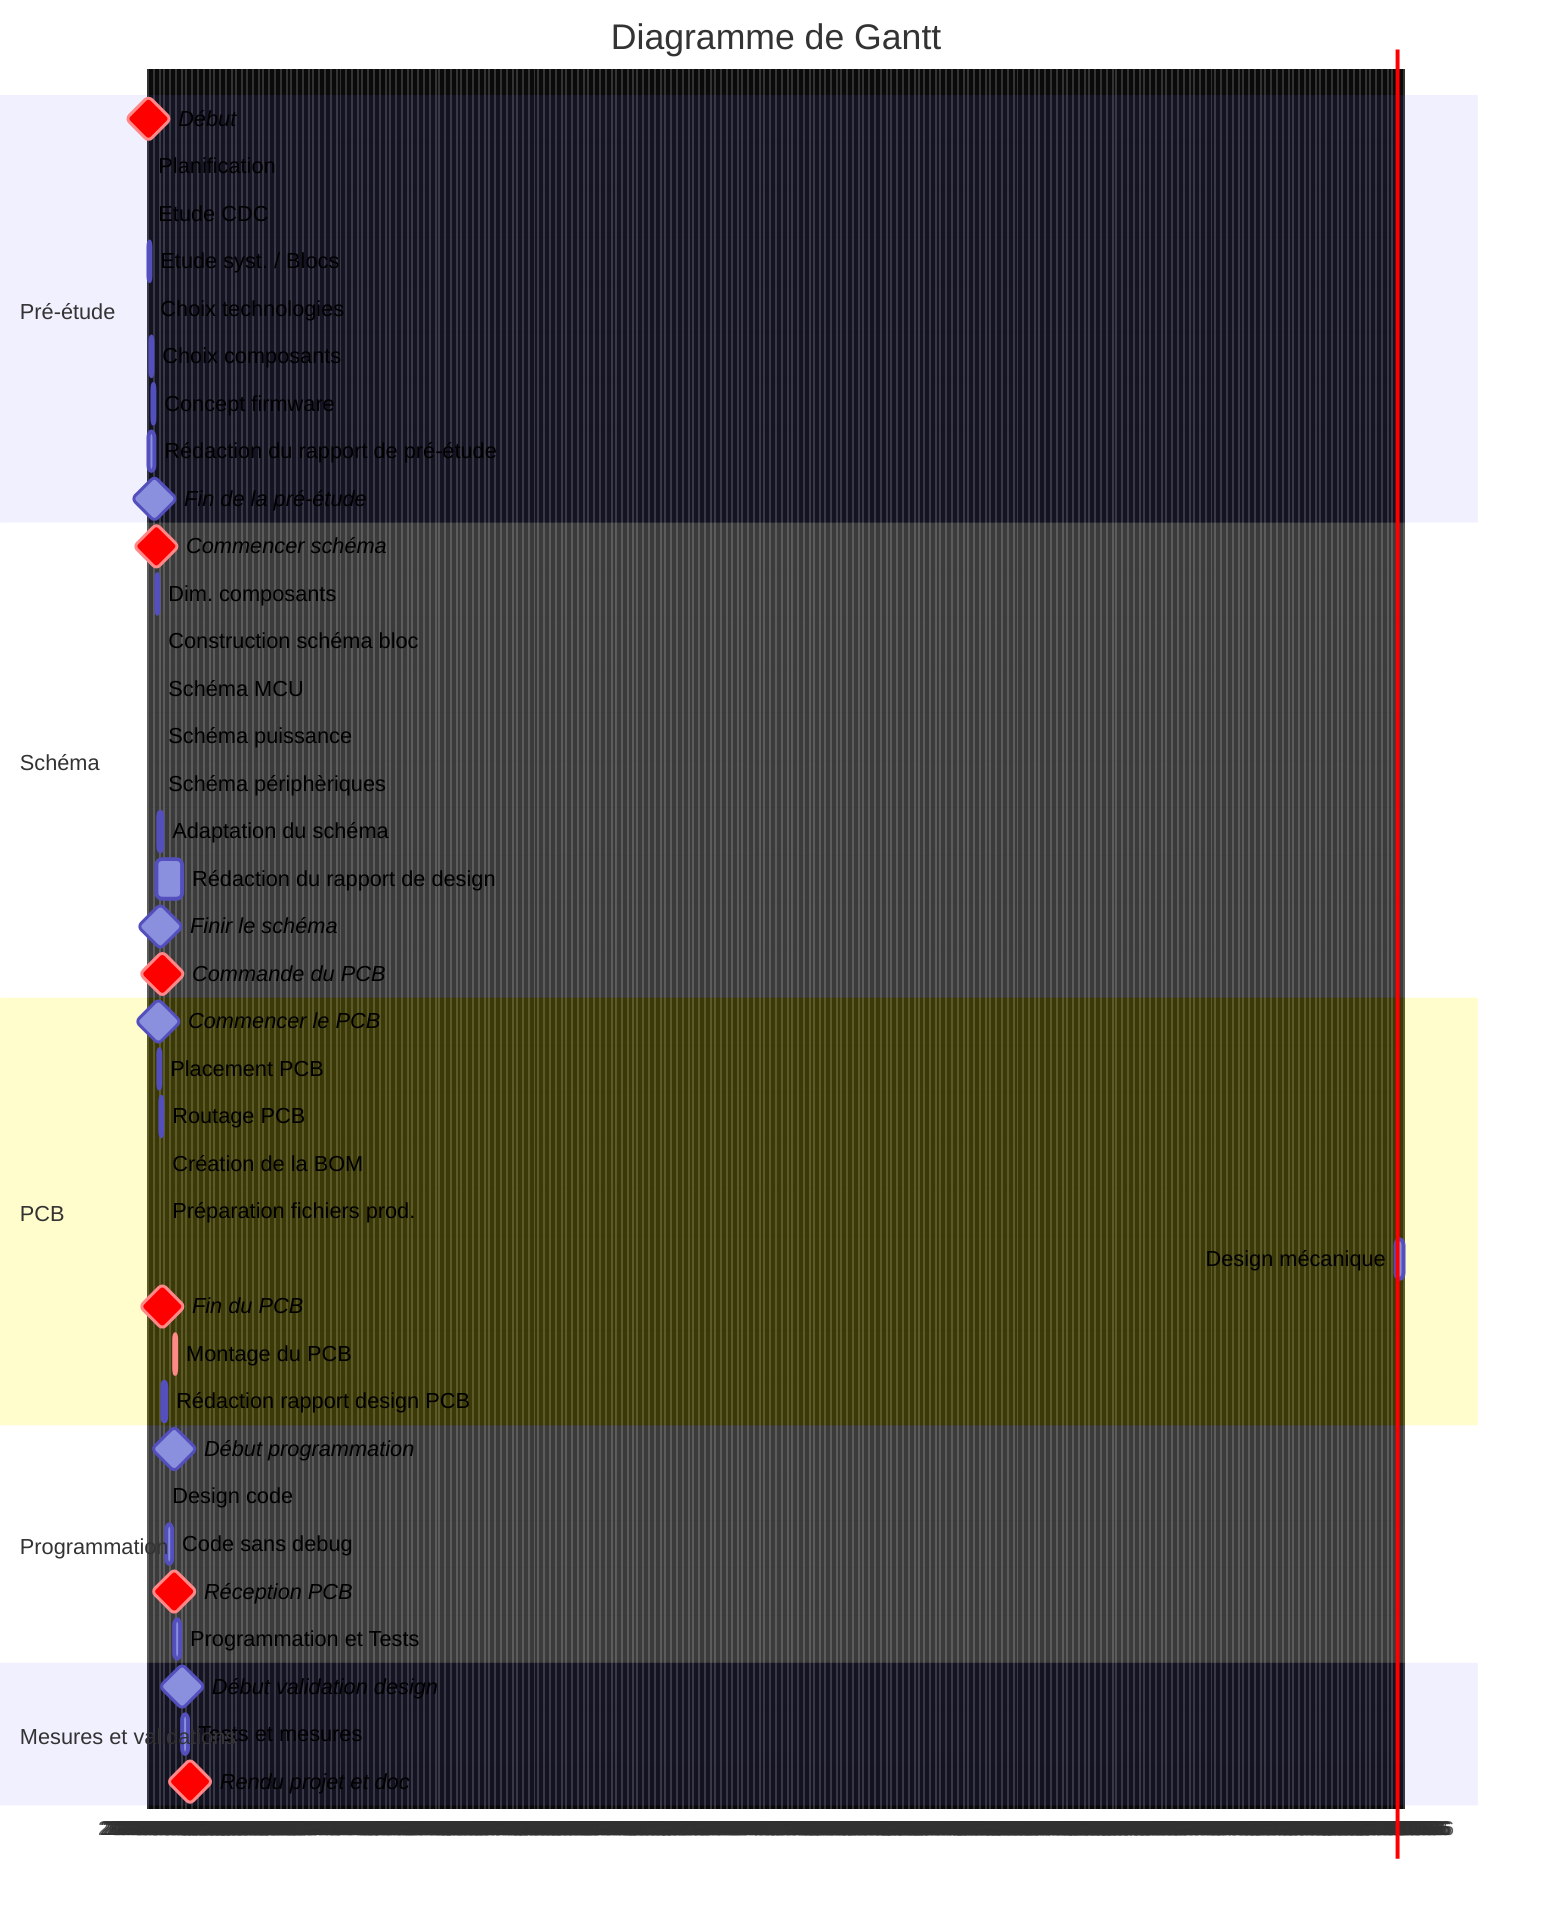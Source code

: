 gantt
    title Diagramme de Gantt
    dateFormat DD-MM-YYYY 
    axisFormat %Y-%d-%m
    tickInterval 1day
    section Pré-étude
        Début                       :crit, milestone, 07-08-2023, 0d
                Planification               :a1, 07-08-2023, 4h
        Etude CDC                   :a2, after a1, 4h
        Etude syst. / Blocs         :a3, after a2, 1d
        Choix technologies          :a4, after a3, 1d
        Choix composants            :a5, after a4, 1d
        Concept firmware            :a6, after a5, 40h
        Rédaction du rapport de pré-étude   :a0, 07-08-2023, 5d
        Fin de la pré-étude         :milestone, 12-08-2023, Od
    section Schéma
        Commencer schéma            :crit, milestone, 14-08-2023, 0d
        Dim. composants             : 14-08-2023, 1d
        Construction schéma bloc    :b1, 15-08-2023, 4h
        Schéma MCU                  :b2, after b1, 20h
        Schéma puissance            :b3, after b1, 5h
        Schéma périphèriques        :b4, after b1, 19h
        Adaptation du schéma      :b5, after b4, 2d
        Rédaction du rapport de design   :b0, 14-08-2023, 21d
        Finir le schéma             :milestone, 17-08-2023, Od
        Commande du PCB             :crit, milestone, 19-08-2023, Od
    section PCB
        Commencer le PCB            :milestone, 16-08-2023, 0d
        Placement PCB               :b8, after b4, 1d
        Routage PCB                 :after b8, 2d
        Création de la BOM          :18-08-2023, 1d
        Préparation fichiers prod.  :crit, 18-08-2023, 1d
        Design mécanique            :c2, after c1, 6d
        Fin du PCB                  :crit, milestone, 19-08-2023, 0d
        Montage du PCB              :crit, 28-08-2023, 2d
        Rédaction rapport design PCB    :18-08-2023, 4d
    section Programmation
        Début programmation      :milestone, 28-08-2023, 0d
        Design code              :18-08-2023, 1d
        Code sans debug          :21-08-2023, 5d
        Réception PCB            :crit, milestone, 28-08-2023, 0d
        Programmation et Tests   :28-08-2023, 5d
    section Mesures et validations
        Début validation design      :milestone, 04-09-2023, 0d
        Tests et mesures             :04-09-2023, 5d
        Rendu projet et doc             :crit, milestone, 11-09-2023, 0d